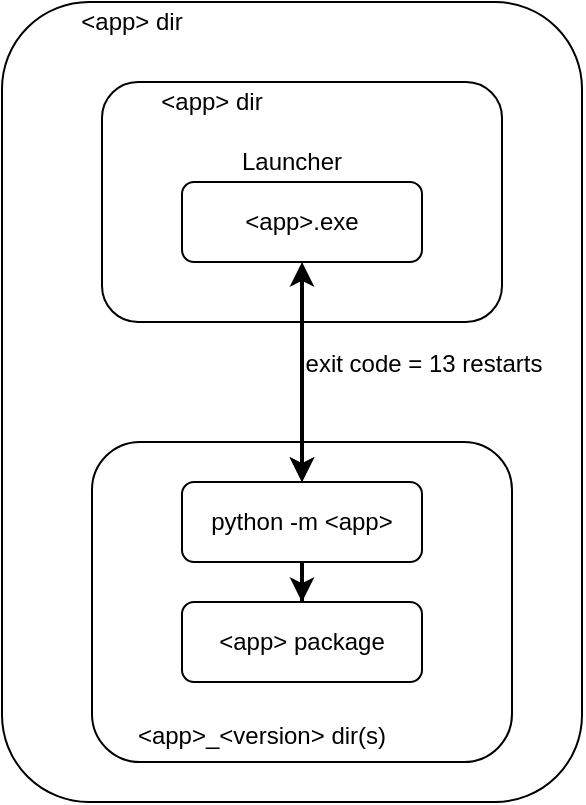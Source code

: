<mxfile version="13.2.4" type="device"><diagram id="C5RBs43oDa-KdzZeNtuy" name="Page-1"><mxGraphModel dx="1086" dy="966" grid="1" gridSize="10" guides="1" tooltips="1" connect="1" arrows="1" fold="1" page="1" pageScale="1" pageWidth="827" pageHeight="1169" math="0" shadow="0"><root><mxCell id="WIyWlLk6GJQsqaUBKTNV-0"/><mxCell id="WIyWlLk6GJQsqaUBKTNV-1" parent="WIyWlLk6GJQsqaUBKTNV-0"/><mxCell id="s-Qzn5cg_Q_LW1VCAFdB-5" value="" style="rounded=1;whiteSpace=wrap;html=1;" vertex="1" parent="WIyWlLk6GJQsqaUBKTNV-1"><mxGeometry x="150" y="120" width="290" height="400" as="geometry"/></mxCell><mxCell id="s-Qzn5cg_Q_LW1VCAFdB-8" value="" style="rounded=1;whiteSpace=wrap;html=1;" vertex="1" parent="WIyWlLk6GJQsqaUBKTNV-1"><mxGeometry x="195" y="340" width="210" height="160" as="geometry"/></mxCell><mxCell id="s-Qzn5cg_Q_LW1VCAFdB-2" value="" style="rounded=1;whiteSpace=wrap;html=1;align=left;" vertex="1" parent="WIyWlLk6GJQsqaUBKTNV-1"><mxGeometry x="200" y="160" width="200" height="120" as="geometry"/></mxCell><mxCell id="WIyWlLk6GJQsqaUBKTNV-3" value="&amp;lt;app&amp;gt;.exe" style="rounded=1;whiteSpace=wrap;html=1;fontSize=12;glass=0;strokeWidth=1;shadow=0;" parent="WIyWlLk6GJQsqaUBKTNV-1" vertex="1"><mxGeometry x="240" y="210" width="120" height="40" as="geometry"/></mxCell><mxCell id="s-Qzn5cg_Q_LW1VCAFdB-1" value="" style="endArrow=classic;startArrow=classic;html=1;entryX=0.5;entryY=1;entryDx=0;entryDy=0;exitX=0.5;exitY=0;exitDx=0;exitDy=0;strokeWidth=2;" edge="1" parent="WIyWlLk6GJQsqaUBKTNV-1" source="WIyWlLk6GJQsqaUBKTNV-11" target="WIyWlLk6GJQsqaUBKTNV-3"><mxGeometry width="50" height="50" relative="1" as="geometry"><mxPoint x="470" y="650" as="sourcePoint"/><mxPoint x="520" y="600" as="targetPoint"/></mxGeometry></mxCell><mxCell id="s-Qzn5cg_Q_LW1VCAFdB-4" value="&amp;lt;app&amp;gt; dir" style="text;html=1;strokeColor=none;fillColor=none;align=center;verticalAlign=middle;whiteSpace=wrap;rounded=0;" vertex="1" parent="WIyWlLk6GJQsqaUBKTNV-1"><mxGeometry x="190" y="160" width="130" height="20" as="geometry"/></mxCell><mxCell id="s-Qzn5cg_Q_LW1VCAFdB-6" value="&amp;lt;app&amp;gt; dir" style="text;html=1;strokeColor=none;fillColor=none;align=center;verticalAlign=middle;whiteSpace=wrap;rounded=0;" vertex="1" parent="WIyWlLk6GJQsqaUBKTNV-1"><mxGeometry x="160" y="120" width="110" height="20" as="geometry"/></mxCell><mxCell id="s-Qzn5cg_Q_LW1VCAFdB-7" value="Launcher" style="text;html=1;strokeColor=none;fillColor=none;align=center;verticalAlign=middle;whiteSpace=wrap;rounded=0;" vertex="1" parent="WIyWlLk6GJQsqaUBKTNV-1"><mxGeometry x="270" y="190" width="50" height="20" as="geometry"/></mxCell><mxCell id="s-Qzn5cg_Q_LW1VCAFdB-10" value="" style="edgeStyle=orthogonalEdgeStyle;rounded=0;orthogonalLoop=1;jettySize=auto;html=1;strokeWidth=2;entryX=0.5;entryY=0;entryDx=0;entryDy=0;" edge="1" parent="WIyWlLk6GJQsqaUBKTNV-1" source="s-Qzn5cg_Q_LW1VCAFdB-2" target="WIyWlLk6GJQsqaUBKTNV-11"><mxGeometry relative="1" as="geometry"/></mxCell><mxCell id="s-Qzn5cg_Q_LW1VCAFdB-11" value="&amp;lt;app&amp;gt;_&amp;lt;version&amp;gt; dir(s)" style="text;html=1;strokeColor=none;fillColor=none;align=center;verticalAlign=middle;whiteSpace=wrap;rounded=0;" vertex="1" parent="WIyWlLk6GJQsqaUBKTNV-1"><mxGeometry x="190" y="477" width="180" height="20" as="geometry"/></mxCell><mxCell id="s-Qzn5cg_Q_LW1VCAFdB-14" value="exit code = 13 restarts" style="text;html=1;strokeColor=none;fillColor=none;align=center;verticalAlign=middle;whiteSpace=wrap;rounded=0;" vertex="1" parent="WIyWlLk6GJQsqaUBKTNV-1"><mxGeometry x="281" y="291" width="160" height="20" as="geometry"/></mxCell><mxCell id="s-Qzn5cg_Q_LW1VCAFdB-16" value="" style="group" vertex="1" connectable="0" parent="WIyWlLk6GJQsqaUBKTNV-1"><mxGeometry x="240" y="360" width="120" height="100" as="geometry"/></mxCell><mxCell id="WIyWlLk6GJQsqaUBKTNV-11" value="python -m &amp;lt;app&amp;gt;" style="rounded=1;whiteSpace=wrap;html=1;fontSize=12;glass=0;strokeWidth=1;shadow=0;" parent="s-Qzn5cg_Q_LW1VCAFdB-16" vertex="1"><mxGeometry width="120" height="40" as="geometry"/></mxCell><mxCell id="s-Qzn5cg_Q_LW1VCAFdB-12" value="&amp;lt;app&amp;gt; package" style="rounded=1;whiteSpace=wrap;html=1;fontSize=12;glass=0;strokeWidth=1;shadow=0;" vertex="1" parent="s-Qzn5cg_Q_LW1VCAFdB-16"><mxGeometry y="60" width="120" height="40" as="geometry"/></mxCell><mxCell id="s-Qzn5cg_Q_LW1VCAFdB-13" value="" style="edgeStyle=orthogonalEdgeStyle;rounded=0;orthogonalLoop=1;jettySize=auto;html=1;strokeWidth=2;entryX=0.5;entryY=0;entryDx=0;entryDy=0;" edge="1" parent="s-Qzn5cg_Q_LW1VCAFdB-16" source="WIyWlLk6GJQsqaUBKTNV-11" target="s-Qzn5cg_Q_LW1VCAFdB-12"><mxGeometry relative="1" as="geometry"><mxPoint x="310" y="290" as="sourcePoint"/><mxPoint x="310" y="390" as="targetPoint"/></mxGeometry></mxCell></root></mxGraphModel></diagram></mxfile>